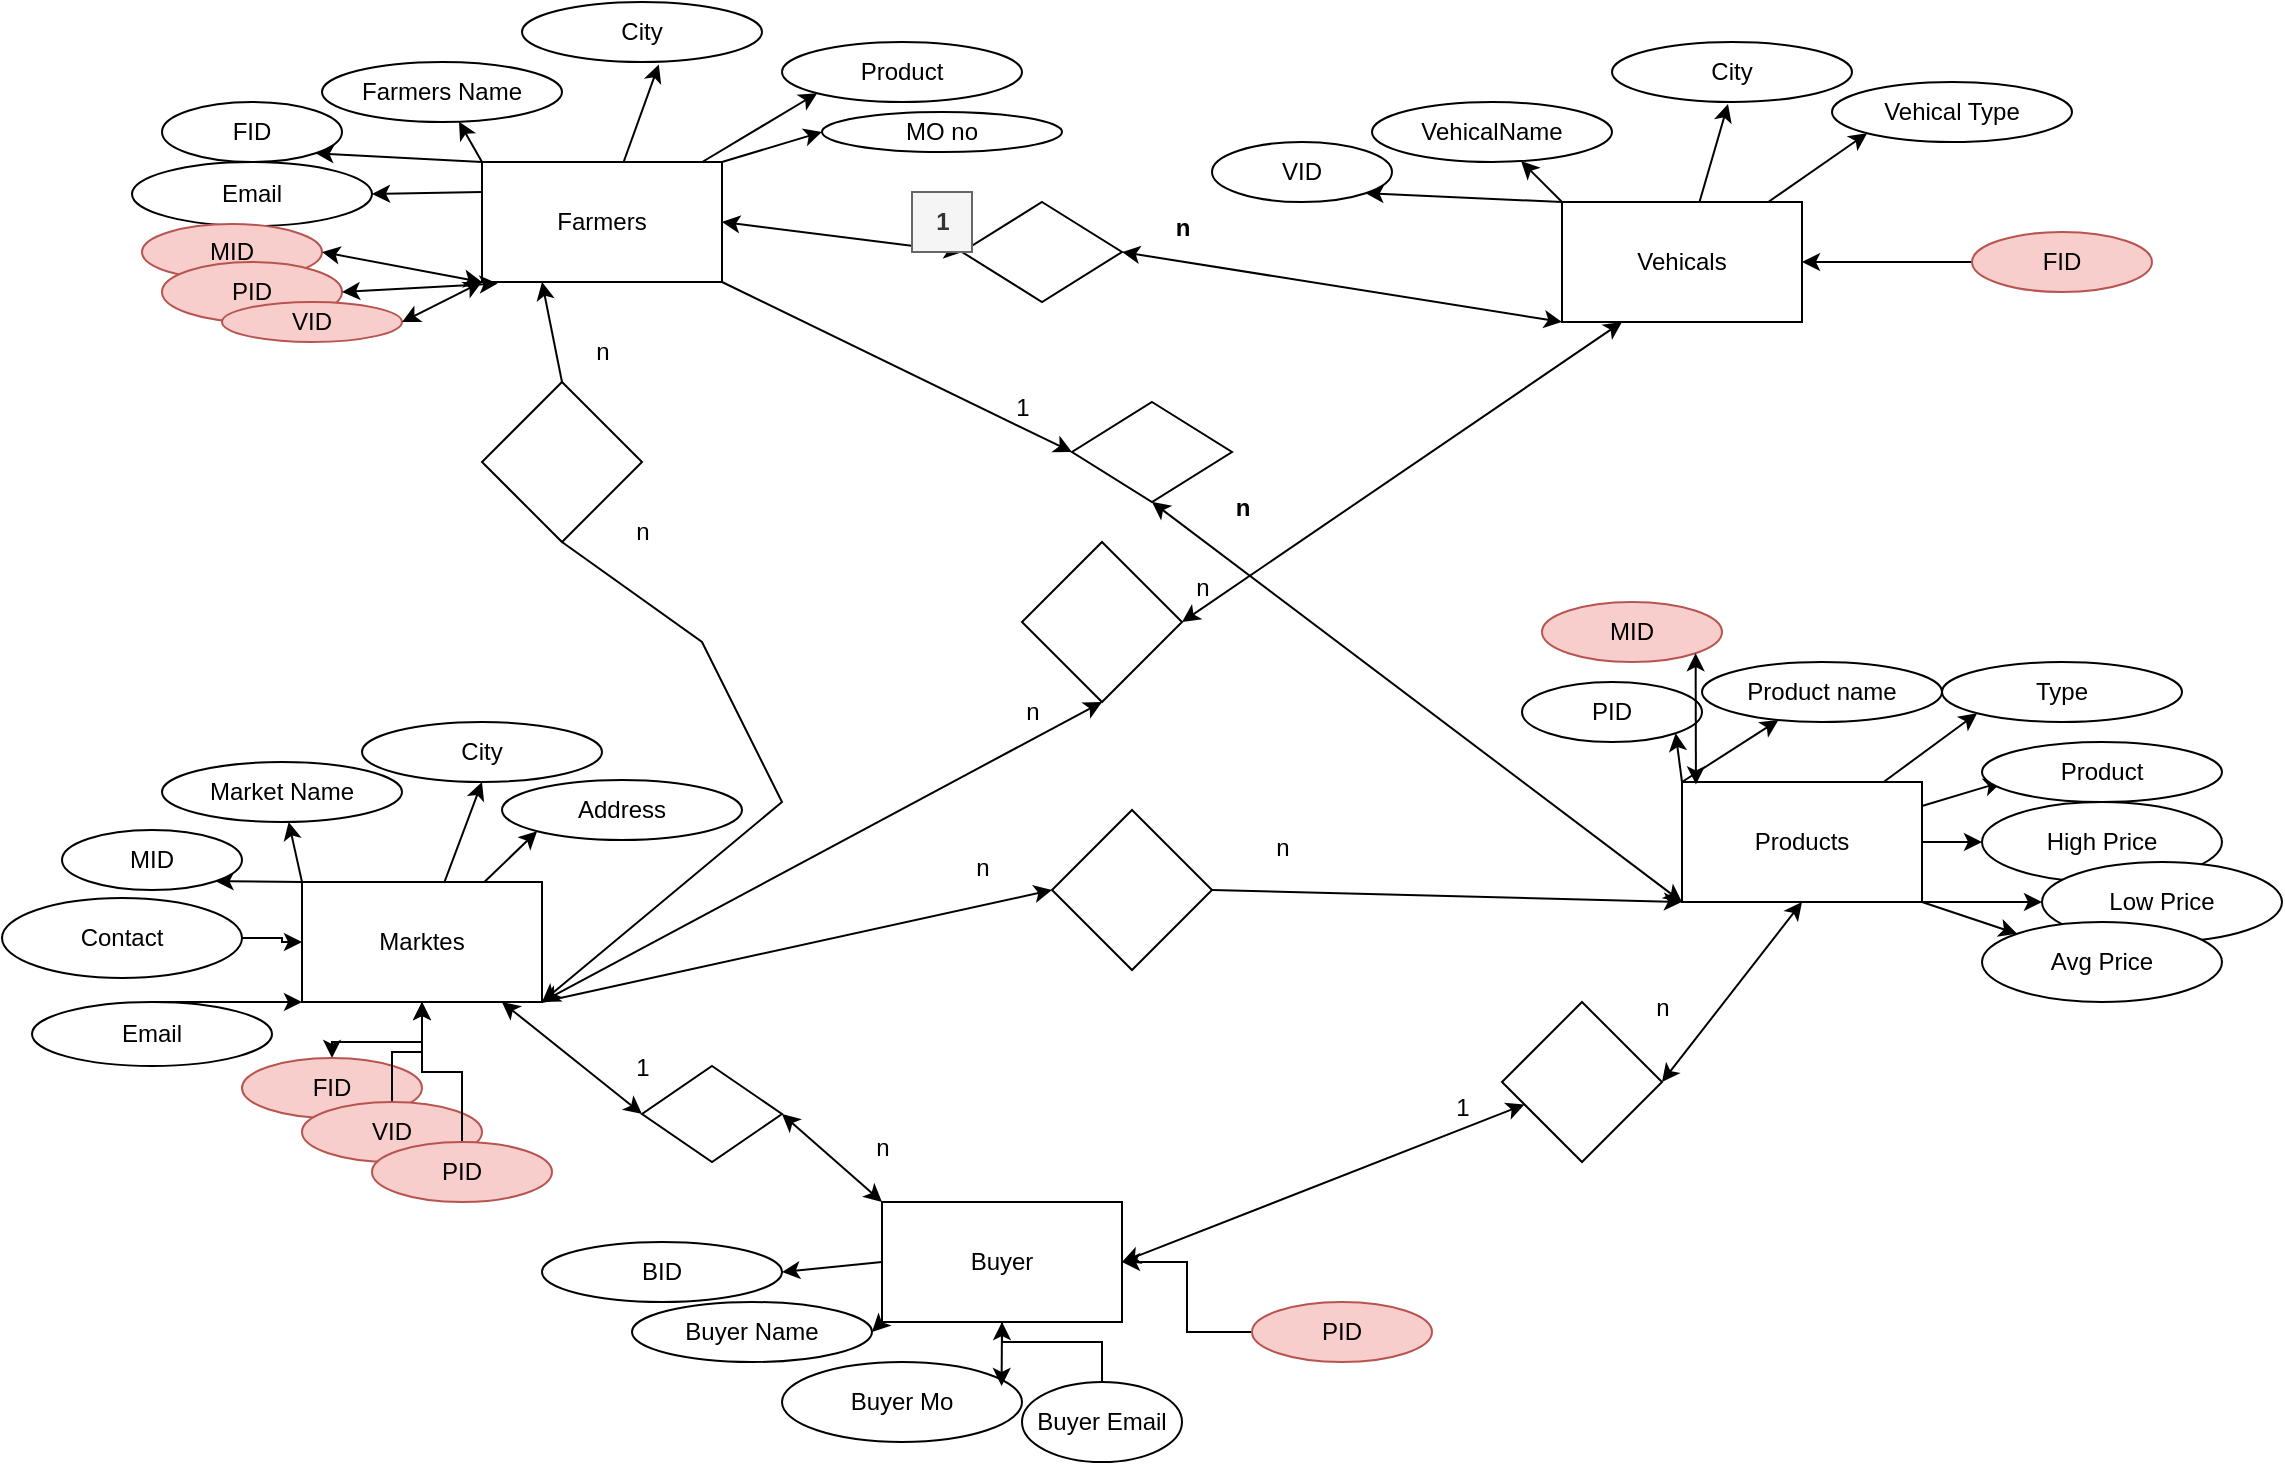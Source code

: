 <mxfile version="24.4.8" type="github">
  <diagram name="Page-1" id="K72RmQp6-IoOSPWZpVq8">
    <mxGraphModel dx="2219" dy="522" grid="1" gridSize="10" guides="1" tooltips="1" connect="1" arrows="1" fold="1" page="1" pageScale="1" pageWidth="1169" pageHeight="827" math="0" shadow="0">
      <root>
        <mxCell id="0" />
        <mxCell id="1" parent="0" />
        <mxCell id="JbbPWGM87C58Qq-8hqNS-1" value="Farmers" style="rounded=0;whiteSpace=wrap;html=1;" parent="1" vertex="1">
          <mxGeometry x="210" y="90" width="120" height="60" as="geometry" />
        </mxCell>
        <mxCell id="JbbPWGM87C58Qq-8hqNS-4" value="Buyer" style="whiteSpace=wrap;html=1;" parent="1" vertex="1">
          <mxGeometry x="410" y="610" width="120" height="60" as="geometry" />
        </mxCell>
        <mxCell id="JbbPWGM87C58Qq-8hqNS-5" value="FID" style="ellipse;whiteSpace=wrap;html=1;" parent="1" vertex="1">
          <mxGeometry x="50" y="60" width="90" height="30" as="geometry" />
        </mxCell>
        <mxCell id="JbbPWGM87C58Qq-8hqNS-6" value="Farmers Name" style="ellipse;whiteSpace=wrap;html=1;" parent="1" vertex="1">
          <mxGeometry x="130" y="40" width="120" height="30" as="geometry" />
        </mxCell>
        <mxCell id="JbbPWGM87C58Qq-8hqNS-7" value="Product" style="ellipse;whiteSpace=wrap;html=1;" parent="1" vertex="1">
          <mxGeometry x="360" y="30" width="120" height="30" as="geometry" />
        </mxCell>
        <mxCell id="JbbPWGM87C58Qq-8hqNS-8" value="City" style="ellipse;whiteSpace=wrap;html=1;" parent="1" vertex="1">
          <mxGeometry x="230" y="10" width="120" height="30" as="geometry" />
        </mxCell>
        <mxCell id="JbbPWGM87C58Qq-8hqNS-10" value="" style="endArrow=classic;html=1;rounded=0;entryX=1;entryY=1;entryDx=0;entryDy=0;exitX=0;exitY=0;exitDx=0;exitDy=0;" parent="1" source="JbbPWGM87C58Qq-8hqNS-1" target="JbbPWGM87C58Qq-8hqNS-5" edge="1">
          <mxGeometry width="50" height="50" relative="1" as="geometry">
            <mxPoint x="510" y="300" as="sourcePoint" />
            <mxPoint x="560" y="250" as="targetPoint" />
          </mxGeometry>
        </mxCell>
        <mxCell id="JbbPWGM87C58Qq-8hqNS-11" value="" style="endArrow=classic;html=1;rounded=0;exitX=0;exitY=0;exitDx=0;exitDy=0;" parent="1" source="JbbPWGM87C58Qq-8hqNS-1" target="JbbPWGM87C58Qq-8hqNS-6" edge="1">
          <mxGeometry width="50" height="50" relative="1" as="geometry">
            <mxPoint x="510" y="300" as="sourcePoint" />
            <mxPoint x="560" y="250" as="targetPoint" />
          </mxGeometry>
        </mxCell>
        <mxCell id="JbbPWGM87C58Qq-8hqNS-12" value="" style="endArrow=classic;html=1;rounded=0;entryX=0.57;entryY=1.04;entryDx=0;entryDy=0;entryPerimeter=0;" parent="1" source="JbbPWGM87C58Qq-8hqNS-1" target="JbbPWGM87C58Qq-8hqNS-8" edge="1">
          <mxGeometry width="50" height="50" relative="1" as="geometry">
            <mxPoint x="510" y="300" as="sourcePoint" />
            <mxPoint x="560" y="250" as="targetPoint" />
          </mxGeometry>
        </mxCell>
        <mxCell id="JbbPWGM87C58Qq-8hqNS-13" value="" style="endArrow=classic;html=1;rounded=0;entryX=0;entryY=1;entryDx=0;entryDy=0;" parent="1" source="JbbPWGM87C58Qq-8hqNS-1" target="JbbPWGM87C58Qq-8hqNS-7" edge="1">
          <mxGeometry width="50" height="50" relative="1" as="geometry">
            <mxPoint x="510" y="300" as="sourcePoint" />
            <mxPoint x="560" y="250" as="targetPoint" />
          </mxGeometry>
        </mxCell>
        <mxCell id="imG7SMmXVlBYuDw79U2s-1" value="Vehicals" style="rounded=0;whiteSpace=wrap;html=1;" vertex="1" parent="1">
          <mxGeometry x="750" y="110" width="120" height="60" as="geometry" />
        </mxCell>
        <mxCell id="imG7SMmXVlBYuDw79U2s-2" value="VID" style="ellipse;whiteSpace=wrap;html=1;" vertex="1" parent="1">
          <mxGeometry x="575" y="80" width="90" height="30" as="geometry" />
        </mxCell>
        <mxCell id="imG7SMmXVlBYuDw79U2s-3" value="VehicalName" style="ellipse;whiteSpace=wrap;html=1;" vertex="1" parent="1">
          <mxGeometry x="655" y="60" width="120" height="30" as="geometry" />
        </mxCell>
        <mxCell id="imG7SMmXVlBYuDw79U2s-4" value="Vehical Type" style="ellipse;whiteSpace=wrap;html=1;" vertex="1" parent="1">
          <mxGeometry x="885" y="50" width="120" height="30" as="geometry" />
        </mxCell>
        <mxCell id="imG7SMmXVlBYuDw79U2s-5" value="" style="endArrow=classic;html=1;rounded=0;entryX=1;entryY=1;entryDx=0;entryDy=0;exitX=0;exitY=0;exitDx=0;exitDy=0;" edge="1" parent="1" source="imG7SMmXVlBYuDw79U2s-1" target="imG7SMmXVlBYuDw79U2s-2">
          <mxGeometry width="50" height="50" relative="1" as="geometry">
            <mxPoint x="1035" y="320" as="sourcePoint" />
            <mxPoint x="1085" y="270" as="targetPoint" />
          </mxGeometry>
        </mxCell>
        <mxCell id="imG7SMmXVlBYuDw79U2s-6" value="" style="endArrow=classic;html=1;rounded=0;exitX=0;exitY=0;exitDx=0;exitDy=0;" edge="1" parent="1" source="imG7SMmXVlBYuDw79U2s-1" target="imG7SMmXVlBYuDw79U2s-3">
          <mxGeometry width="50" height="50" relative="1" as="geometry">
            <mxPoint x="1035" y="320" as="sourcePoint" />
            <mxPoint x="1085" y="270" as="targetPoint" />
          </mxGeometry>
        </mxCell>
        <mxCell id="imG7SMmXVlBYuDw79U2s-7" value="" style="endArrow=classic;html=1;rounded=0;entryX=0.57;entryY=1.04;entryDx=0;entryDy=0;entryPerimeter=0;" edge="1" parent="1" source="imG7SMmXVlBYuDw79U2s-1">
          <mxGeometry width="50" height="50" relative="1" as="geometry">
            <mxPoint x="1035" y="320" as="sourcePoint" />
            <mxPoint x="833" y="61" as="targetPoint" />
          </mxGeometry>
        </mxCell>
        <mxCell id="imG7SMmXVlBYuDw79U2s-8" value="" style="endArrow=classic;html=1;rounded=0;entryX=0;entryY=1;entryDx=0;entryDy=0;" edge="1" parent="1" source="imG7SMmXVlBYuDw79U2s-1" target="imG7SMmXVlBYuDw79U2s-4">
          <mxGeometry width="50" height="50" relative="1" as="geometry">
            <mxPoint x="1035" y="320" as="sourcePoint" />
            <mxPoint x="1085" y="270" as="targetPoint" />
          </mxGeometry>
        </mxCell>
        <mxCell id="imG7SMmXVlBYuDw79U2s-9" value="City" style="ellipse;whiteSpace=wrap;html=1;" vertex="1" parent="1">
          <mxGeometry x="775" y="30" width="120" height="30" as="geometry" />
        </mxCell>
        <mxCell id="imG7SMmXVlBYuDw79U2s-27" value="Products" style="rounded=0;whiteSpace=wrap;html=1;" vertex="1" parent="1">
          <mxGeometry x="810" y="400" width="120" height="60" as="geometry" />
        </mxCell>
        <mxCell id="imG7SMmXVlBYuDw79U2s-28" value="PID" style="ellipse;whiteSpace=wrap;html=1;" vertex="1" parent="1">
          <mxGeometry x="730" y="350" width="90" height="30" as="geometry" />
        </mxCell>
        <mxCell id="imG7SMmXVlBYuDw79U2s-29" value="Product name" style="ellipse;whiteSpace=wrap;html=1;" vertex="1" parent="1">
          <mxGeometry x="820" y="340" width="120" height="30" as="geometry" />
        </mxCell>
        <mxCell id="imG7SMmXVlBYuDw79U2s-30" value="" style="endArrow=classic;html=1;rounded=0;entryX=1;entryY=1;entryDx=0;entryDy=0;exitX=0;exitY=0;exitDx=0;exitDy=0;" edge="1" parent="1" source="imG7SMmXVlBYuDw79U2s-27" target="imG7SMmXVlBYuDw79U2s-28">
          <mxGeometry width="50" height="50" relative="1" as="geometry">
            <mxPoint x="1106" y="540" as="sourcePoint" />
            <mxPoint x="1156" y="490" as="targetPoint" />
          </mxGeometry>
        </mxCell>
        <mxCell id="imG7SMmXVlBYuDw79U2s-31" value="" style="endArrow=classic;html=1;rounded=0;exitX=0;exitY=0;exitDx=0;exitDy=0;" edge="1" parent="1" source="imG7SMmXVlBYuDw79U2s-27" target="imG7SMmXVlBYuDw79U2s-29">
          <mxGeometry width="50" height="50" relative="1" as="geometry">
            <mxPoint x="1106" y="540" as="sourcePoint" />
            <mxPoint x="1156" y="490" as="targetPoint" />
          </mxGeometry>
        </mxCell>
        <mxCell id="imG7SMmXVlBYuDw79U2s-32" value="" style="endArrow=classic;html=1;rounded=0;entryX=0;entryY=1;entryDx=0;entryDy=0;" edge="1" parent="1" source="imG7SMmXVlBYuDw79U2s-27" target="imG7SMmXVlBYuDw79U2s-34">
          <mxGeometry width="50" height="50" relative="1" as="geometry">
            <mxPoint x="1106" y="540" as="sourcePoint" />
            <mxPoint x="904" y="281" as="targetPoint" />
          </mxGeometry>
        </mxCell>
        <mxCell id="imG7SMmXVlBYuDw79U2s-33" value="" style="endArrow=classic;html=1;rounded=0;" edge="1" parent="1" source="imG7SMmXVlBYuDw79U2s-27">
          <mxGeometry width="50" height="50" relative="1" as="geometry">
            <mxPoint x="1106" y="540" as="sourcePoint" />
            <mxPoint x="970" y="400" as="targetPoint" />
          </mxGeometry>
        </mxCell>
        <mxCell id="imG7SMmXVlBYuDw79U2s-34" value="Type" style="ellipse;whiteSpace=wrap;html=1;" vertex="1" parent="1">
          <mxGeometry x="940" y="340" width="120" height="30" as="geometry" />
        </mxCell>
        <mxCell id="imG7SMmXVlBYuDw79U2s-35" value="Product" style="ellipse;whiteSpace=wrap;html=1;" vertex="1" parent="1">
          <mxGeometry x="960" y="380" width="120" height="30" as="geometry" />
        </mxCell>
        <mxCell id="imG7SMmXVlBYuDw79U2s-36" value="High Price" style="ellipse;whiteSpace=wrap;html=1;" vertex="1" parent="1">
          <mxGeometry x="960" y="410" width="120" height="40" as="geometry" />
        </mxCell>
        <mxCell id="imG7SMmXVlBYuDw79U2s-37" value="Low Price" style="ellipse;whiteSpace=wrap;html=1;" vertex="1" parent="1">
          <mxGeometry x="990" y="440" width="120" height="40" as="geometry" />
        </mxCell>
        <mxCell id="imG7SMmXVlBYuDw79U2s-38" value="Avg Price" style="ellipse;whiteSpace=wrap;html=1;" vertex="1" parent="1">
          <mxGeometry x="960" y="470" width="120" height="40" as="geometry" />
        </mxCell>
        <mxCell id="imG7SMmXVlBYuDw79U2s-39" value="" style="endArrow=classic;html=1;rounded=0;entryX=0;entryY=0.5;entryDx=0;entryDy=0;exitX=1;exitY=0.5;exitDx=0;exitDy=0;" edge="1" parent="1" source="imG7SMmXVlBYuDw79U2s-27" target="imG7SMmXVlBYuDw79U2s-36">
          <mxGeometry width="50" height="50" relative="1" as="geometry">
            <mxPoint x="510" y="300" as="sourcePoint" />
            <mxPoint x="560" y="250" as="targetPoint" />
          </mxGeometry>
        </mxCell>
        <mxCell id="imG7SMmXVlBYuDw79U2s-40" value="" style="endArrow=classic;html=1;rounded=0;entryX=0;entryY=0.5;entryDx=0;entryDy=0;" edge="1" parent="1" target="imG7SMmXVlBYuDw79U2s-37">
          <mxGeometry width="50" height="50" relative="1" as="geometry">
            <mxPoint x="930" y="460" as="sourcePoint" />
            <mxPoint x="560" y="250" as="targetPoint" />
            <Array as="points">
              <mxPoint x="930" y="460" />
            </Array>
          </mxGeometry>
        </mxCell>
        <mxCell id="imG7SMmXVlBYuDw79U2s-41" value="" style="endArrow=classic;html=1;rounded=0;entryX=0;entryY=0;entryDx=0;entryDy=0;exitX=1;exitY=1;exitDx=0;exitDy=0;" edge="1" parent="1" source="imG7SMmXVlBYuDw79U2s-27" target="imG7SMmXVlBYuDw79U2s-38">
          <mxGeometry width="50" height="50" relative="1" as="geometry">
            <mxPoint x="510" y="300" as="sourcePoint" />
            <mxPoint x="560" y="250" as="targetPoint" />
          </mxGeometry>
        </mxCell>
        <mxCell id="imG7SMmXVlBYuDw79U2s-110" value="" style="edgeStyle=orthogonalEdgeStyle;rounded=0;orthogonalLoop=1;jettySize=auto;html=1;" edge="1" parent="1" source="imG7SMmXVlBYuDw79U2s-42" target="imG7SMmXVlBYuDw79U2s-108">
          <mxGeometry relative="1" as="geometry" />
        </mxCell>
        <mxCell id="imG7SMmXVlBYuDw79U2s-42" value="Marktes" style="rounded=0;whiteSpace=wrap;html=1;" vertex="1" parent="1">
          <mxGeometry x="120" y="450" width="120" height="60" as="geometry" />
        </mxCell>
        <mxCell id="imG7SMmXVlBYuDw79U2s-43" value="Market Name" style="ellipse;whiteSpace=wrap;html=1;" vertex="1" parent="1">
          <mxGeometry x="50" y="390" width="120" height="30" as="geometry" />
        </mxCell>
        <mxCell id="imG7SMmXVlBYuDw79U2s-44" value="" style="endArrow=classic;html=1;rounded=0;entryX=1;entryY=1;entryDx=0;entryDy=0;exitX=0;exitY=0;exitDx=0;exitDy=0;" edge="1" source="imG7SMmXVlBYuDw79U2s-42" target="imG7SMmXVlBYuDw79U2s-50" parent="1">
          <mxGeometry width="50" height="50" relative="1" as="geometry">
            <mxPoint x="640" y="630" as="sourcePoint" />
            <mxPoint x="690" y="580" as="targetPoint" />
          </mxGeometry>
        </mxCell>
        <mxCell id="imG7SMmXVlBYuDw79U2s-45" value="" style="endArrow=classic;html=1;rounded=0;exitX=0;exitY=0;exitDx=0;exitDy=0;" edge="1" source="imG7SMmXVlBYuDw79U2s-42" target="imG7SMmXVlBYuDw79U2s-43" parent="1">
          <mxGeometry width="50" height="50" relative="1" as="geometry">
            <mxPoint x="640" y="630" as="sourcePoint" />
            <mxPoint x="690" y="580" as="targetPoint" />
          </mxGeometry>
        </mxCell>
        <mxCell id="imG7SMmXVlBYuDw79U2s-46" value="" style="endArrow=classic;html=1;rounded=0;entryX=0.5;entryY=1;entryDx=0;entryDy=0;" edge="1" source="imG7SMmXVlBYuDw79U2s-42" target="imG7SMmXVlBYuDw79U2s-48" parent="1">
          <mxGeometry width="50" height="50" relative="1" as="geometry">
            <mxPoint x="640" y="630" as="sourcePoint" />
            <mxPoint x="438" y="371" as="targetPoint" />
          </mxGeometry>
        </mxCell>
        <mxCell id="imG7SMmXVlBYuDw79U2s-47" value="" style="endArrow=classic;html=1;rounded=0;entryX=0;entryY=1;entryDx=0;entryDy=0;" edge="1" source="imG7SMmXVlBYuDw79U2s-42" target="imG7SMmXVlBYuDw79U2s-49" parent="1">
          <mxGeometry width="50" height="50" relative="1" as="geometry">
            <mxPoint x="640" y="630" as="sourcePoint" />
            <mxPoint x="690" y="580" as="targetPoint" />
          </mxGeometry>
        </mxCell>
        <mxCell id="imG7SMmXVlBYuDw79U2s-48" value="City" style="ellipse;whiteSpace=wrap;html=1;" vertex="1" parent="1">
          <mxGeometry x="150" y="370" width="120" height="30" as="geometry" />
        </mxCell>
        <mxCell id="imG7SMmXVlBYuDw79U2s-49" value="Address" style="ellipse;whiteSpace=wrap;html=1;" vertex="1" parent="1">
          <mxGeometry x="220" y="399" width="120" height="30" as="geometry" />
        </mxCell>
        <mxCell id="imG7SMmXVlBYuDw79U2s-50" value="MID" style="ellipse;whiteSpace=wrap;html=1;" vertex="1" parent="1">
          <mxGeometry y="424" width="90" height="30" as="geometry" />
        </mxCell>
        <mxCell id="imG7SMmXVlBYuDw79U2s-51" value="" style="rhombus;whiteSpace=wrap;html=1;" vertex="1" parent="1">
          <mxGeometry x="210" y="200" width="80" height="80" as="geometry" />
        </mxCell>
        <mxCell id="imG7SMmXVlBYuDw79U2s-52" value="" style="endArrow=classic;html=1;rounded=0;entryX=0.25;entryY=1;entryDx=0;entryDy=0;exitX=0.5;exitY=0;exitDx=0;exitDy=0;" edge="1" parent="1" source="imG7SMmXVlBYuDw79U2s-51" target="JbbPWGM87C58Qq-8hqNS-1">
          <mxGeometry width="50" height="50" relative="1" as="geometry">
            <mxPoint x="510" y="300" as="sourcePoint" />
            <mxPoint x="560" y="250" as="targetPoint" />
          </mxGeometry>
        </mxCell>
        <mxCell id="imG7SMmXVlBYuDw79U2s-53" value="" style="endArrow=classic;html=1;rounded=0;exitX=0.5;exitY=1;exitDx=0;exitDy=0;entryX=1;entryY=1;entryDx=0;entryDy=0;" edge="1" parent="1" source="imG7SMmXVlBYuDw79U2s-51" target="imG7SMmXVlBYuDw79U2s-42">
          <mxGeometry width="50" height="50" relative="1" as="geometry">
            <mxPoint x="510" y="300" as="sourcePoint" />
            <mxPoint x="560" y="250" as="targetPoint" />
            <Array as="points">
              <mxPoint x="320" y="330" />
              <mxPoint x="360" y="410" />
            </Array>
          </mxGeometry>
        </mxCell>
        <mxCell id="imG7SMmXVlBYuDw79U2s-54" value="n" style="text;html=1;align=center;verticalAlign=middle;resizable=0;points=[];autosize=1;strokeColor=none;fillColor=none;" vertex="1" parent="1">
          <mxGeometry x="255" y="170" width="30" height="30" as="geometry" />
        </mxCell>
        <mxCell id="imG7SMmXVlBYuDw79U2s-55" value="n" style="text;html=1;align=center;verticalAlign=middle;resizable=0;points=[];autosize=1;strokeColor=none;fillColor=none;" vertex="1" parent="1">
          <mxGeometry x="275" y="260" width="30" height="30" as="geometry" />
        </mxCell>
        <mxCell id="imG7SMmXVlBYuDw79U2s-56" value="" style="rhombus;whiteSpace=wrap;html=1;" vertex="1" parent="1">
          <mxGeometry x="450" y="110" width="80" height="50" as="geometry" />
        </mxCell>
        <mxCell id="imG7SMmXVlBYuDw79U2s-58" value="" style="endArrow=classic;startArrow=classic;html=1;rounded=0;entryX=0;entryY=1;entryDx=0;entryDy=0;exitX=1;exitY=0.5;exitDx=0;exitDy=0;" edge="1" parent="1" source="imG7SMmXVlBYuDw79U2s-56" target="imG7SMmXVlBYuDw79U2s-1">
          <mxGeometry width="50" height="50" relative="1" as="geometry">
            <mxPoint x="510" y="300" as="sourcePoint" />
            <mxPoint x="560" y="250" as="targetPoint" />
          </mxGeometry>
        </mxCell>
        <mxCell id="imG7SMmXVlBYuDw79U2s-59" value="" style="endArrow=classic;startArrow=classic;html=1;rounded=0;entryX=0;entryY=0.5;entryDx=0;entryDy=0;exitX=1;exitY=0.5;exitDx=0;exitDy=0;" edge="1" parent="1" source="JbbPWGM87C58Qq-8hqNS-1" target="imG7SMmXVlBYuDw79U2s-56">
          <mxGeometry width="50" height="50" relative="1" as="geometry">
            <mxPoint x="510" y="300" as="sourcePoint" />
            <mxPoint x="560" y="250" as="targetPoint" />
          </mxGeometry>
        </mxCell>
        <mxCell id="imG7SMmXVlBYuDw79U2s-60" value="&lt;b&gt;1&lt;/b&gt;" style="text;html=1;align=center;verticalAlign=middle;resizable=0;points=[];autosize=1;fillColor=#f5f5f5;fontColor=#333333;strokeColor=#666666;" vertex="1" parent="1">
          <mxGeometry x="425" y="105" width="30" height="30" as="geometry" />
        </mxCell>
        <mxCell id="imG7SMmXVlBYuDw79U2s-61" value="&lt;b&gt;n&lt;/b&gt;" style="text;html=1;align=center;verticalAlign=middle;resizable=0;points=[];autosize=1;strokeColor=none;fillColor=none;" vertex="1" parent="1">
          <mxGeometry x="545" y="108" width="30" height="30" as="geometry" />
        </mxCell>
        <mxCell id="imG7SMmXVlBYuDw79U2s-62" value="" style="rhombus;whiteSpace=wrap;html=1;" vertex="1" parent="1">
          <mxGeometry x="505" y="210" width="80" height="50" as="geometry" />
        </mxCell>
        <mxCell id="imG7SMmXVlBYuDw79U2s-63" value="" style="endArrow=classic;html=1;rounded=0;entryX=0;entryY=0.5;entryDx=0;entryDy=0;exitX=1;exitY=1;exitDx=0;exitDy=0;" edge="1" parent="1" source="JbbPWGM87C58Qq-8hqNS-1" target="imG7SMmXVlBYuDw79U2s-62">
          <mxGeometry width="50" height="50" relative="1" as="geometry">
            <mxPoint x="510" y="400" as="sourcePoint" />
            <mxPoint x="560" y="350" as="targetPoint" />
          </mxGeometry>
        </mxCell>
        <mxCell id="imG7SMmXVlBYuDw79U2s-64" value="" style="endArrow=classic;startArrow=classic;html=1;rounded=0;entryX=0;entryY=1;entryDx=0;entryDy=0;exitX=0.5;exitY=1;exitDx=0;exitDy=0;" edge="1" parent="1" source="imG7SMmXVlBYuDw79U2s-62" target="imG7SMmXVlBYuDw79U2s-27">
          <mxGeometry width="50" height="50" relative="1" as="geometry">
            <mxPoint x="510" y="400" as="sourcePoint" />
            <mxPoint x="560" y="350" as="targetPoint" />
          </mxGeometry>
        </mxCell>
        <mxCell id="imG7SMmXVlBYuDw79U2s-65" value="1" style="text;html=1;align=center;verticalAlign=middle;resizable=0;points=[];autosize=1;strokeColor=none;fillColor=none;" vertex="1" parent="1">
          <mxGeometry x="465" y="198" width="30" height="30" as="geometry" />
        </mxCell>
        <mxCell id="imG7SMmXVlBYuDw79U2s-66" value="&lt;b&gt;n&lt;/b&gt;" style="text;html=1;align=center;verticalAlign=middle;resizable=0;points=[];autosize=1;strokeColor=none;fillColor=none;" vertex="1" parent="1">
          <mxGeometry x="575" y="248" width="30" height="30" as="geometry" />
        </mxCell>
        <mxCell id="imG7SMmXVlBYuDw79U2s-67" value="" style="rhombus;whiteSpace=wrap;html=1;" vertex="1" parent="1">
          <mxGeometry x="495" y="414" width="80" height="80" as="geometry" />
        </mxCell>
        <mxCell id="imG7SMmXVlBYuDw79U2s-68" value="" style="endArrow=classic;html=1;rounded=0;exitX=1;exitY=0.5;exitDx=0;exitDy=0;" edge="1" parent="1" source="imG7SMmXVlBYuDw79U2s-67">
          <mxGeometry width="50" height="50" relative="1" as="geometry">
            <mxPoint x="510" y="400" as="sourcePoint" />
            <mxPoint x="810" y="460" as="targetPoint" />
          </mxGeometry>
        </mxCell>
        <mxCell id="imG7SMmXVlBYuDw79U2s-69" value="" style="endArrow=classic;html=1;rounded=0;exitX=1;exitY=1;exitDx=0;exitDy=0;entryX=0;entryY=0.5;entryDx=0;entryDy=0;" edge="1" parent="1" source="imG7SMmXVlBYuDw79U2s-42" target="imG7SMmXVlBYuDw79U2s-67">
          <mxGeometry width="50" height="50" relative="1" as="geometry">
            <mxPoint x="510" y="400" as="sourcePoint" />
            <mxPoint x="560" y="350" as="targetPoint" />
          </mxGeometry>
        </mxCell>
        <mxCell id="imG7SMmXVlBYuDw79U2s-70" value="n" style="text;html=1;align=center;verticalAlign=middle;resizable=0;points=[];autosize=1;strokeColor=none;fillColor=none;" vertex="1" parent="1">
          <mxGeometry x="595" y="418" width="30" height="30" as="geometry" />
        </mxCell>
        <mxCell id="imG7SMmXVlBYuDw79U2s-71" value="n" style="text;html=1;align=center;verticalAlign=middle;resizable=0;points=[];autosize=1;strokeColor=none;fillColor=none;" vertex="1" parent="1">
          <mxGeometry x="445" y="428" width="30" height="30" as="geometry" />
        </mxCell>
        <mxCell id="imG7SMmXVlBYuDw79U2s-72" value="BID" style="ellipse;whiteSpace=wrap;html=1;" vertex="1" parent="1">
          <mxGeometry x="240" y="630" width="120" height="30" as="geometry" />
        </mxCell>
        <mxCell id="imG7SMmXVlBYuDw79U2s-73" value="Buyer Name" style="ellipse;whiteSpace=wrap;html=1;" vertex="1" parent="1">
          <mxGeometry x="285" y="660" width="120" height="30" as="geometry" />
        </mxCell>
        <mxCell id="imG7SMmXVlBYuDw79U2s-74" value="Buyer Mo" style="ellipse;whiteSpace=wrap;html=1;" vertex="1" parent="1">
          <mxGeometry x="360" y="690" width="120" height="40" as="geometry" />
        </mxCell>
        <mxCell id="imG7SMmXVlBYuDw79U2s-76" value="" style="edgeStyle=orthogonalEdgeStyle;rounded=0;orthogonalLoop=1;jettySize=auto;html=1;" edge="1" parent="1" source="imG7SMmXVlBYuDw79U2s-75" target="imG7SMmXVlBYuDw79U2s-42">
          <mxGeometry relative="1" as="geometry" />
        </mxCell>
        <mxCell id="imG7SMmXVlBYuDw79U2s-75" value="Contact" style="ellipse;whiteSpace=wrap;html=1;" vertex="1" parent="1">
          <mxGeometry x="-30" y="458" width="120" height="40" as="geometry" />
        </mxCell>
        <mxCell id="imG7SMmXVlBYuDw79U2s-78" value="" style="edgeStyle=orthogonalEdgeStyle;rounded=0;orthogonalLoop=1;jettySize=auto;html=1;" edge="1" parent="1" source="imG7SMmXVlBYuDw79U2s-77" target="imG7SMmXVlBYuDw79U2s-42">
          <mxGeometry relative="1" as="geometry">
            <Array as="points">
              <mxPoint x="110" y="510" />
              <mxPoint x="110" y="510" />
            </Array>
          </mxGeometry>
        </mxCell>
        <mxCell id="imG7SMmXVlBYuDw79U2s-77" value="Email" style="ellipse;whiteSpace=wrap;html=1;" vertex="1" parent="1">
          <mxGeometry x="-15" y="510" width="120" height="32" as="geometry" />
        </mxCell>
        <mxCell id="imG7SMmXVlBYuDw79U2s-79" value="MO no" style="ellipse;whiteSpace=wrap;html=1;" vertex="1" parent="1">
          <mxGeometry x="380" y="65" width="120" height="20" as="geometry" />
        </mxCell>
        <mxCell id="imG7SMmXVlBYuDw79U2s-81" value="" style="endArrow=classic;html=1;rounded=0;entryX=0;entryY=0.5;entryDx=0;entryDy=0;exitX=1;exitY=0;exitDx=0;exitDy=0;" edge="1" parent="1" source="JbbPWGM87C58Qq-8hqNS-1" target="imG7SMmXVlBYuDw79U2s-79">
          <mxGeometry width="50" height="50" relative="1" as="geometry">
            <mxPoint x="510" y="300" as="sourcePoint" />
            <mxPoint x="560" y="250" as="targetPoint" />
          </mxGeometry>
        </mxCell>
        <mxCell id="imG7SMmXVlBYuDw79U2s-82" value="Email" style="ellipse;whiteSpace=wrap;html=1;" vertex="1" parent="1">
          <mxGeometry x="35" y="90" width="120" height="32" as="geometry" />
        </mxCell>
        <mxCell id="imG7SMmXVlBYuDw79U2s-86" value="" style="endArrow=classic;html=1;rounded=0;entryX=1;entryY=0.5;entryDx=0;entryDy=0;exitX=0;exitY=0.25;exitDx=0;exitDy=0;" edge="1" parent="1" source="JbbPWGM87C58Qq-8hqNS-1" target="imG7SMmXVlBYuDw79U2s-82">
          <mxGeometry width="50" height="50" relative="1" as="geometry">
            <mxPoint x="200" y="120" as="sourcePoint" />
            <mxPoint x="560" y="190" as="targetPoint" />
          </mxGeometry>
        </mxCell>
        <mxCell id="imG7SMmXVlBYuDw79U2s-89" value="" style="endArrow=classic;html=1;rounded=0;entryX=1;entryY=0.5;entryDx=0;entryDy=0;exitX=0;exitY=0.5;exitDx=0;exitDy=0;" edge="1" parent="1" source="JbbPWGM87C58Qq-8hqNS-4" target="imG7SMmXVlBYuDw79U2s-72">
          <mxGeometry width="50" height="50" relative="1" as="geometry">
            <mxPoint x="510" y="640" as="sourcePoint" />
            <mxPoint x="560" y="590" as="targetPoint" />
          </mxGeometry>
        </mxCell>
        <mxCell id="imG7SMmXVlBYuDw79U2s-90" value="" style="endArrow=classic;html=1;rounded=0;entryX=1;entryY=0.5;entryDx=0;entryDy=0;" edge="1" parent="1" target="imG7SMmXVlBYuDw79U2s-73">
          <mxGeometry width="50" height="50" relative="1" as="geometry">
            <mxPoint x="410" y="670" as="sourcePoint" />
            <mxPoint x="560" y="590" as="targetPoint" />
          </mxGeometry>
        </mxCell>
        <mxCell id="imG7SMmXVlBYuDw79U2s-91" value="" style="endArrow=classic;html=1;rounded=0;entryX=0.915;entryY=0.3;entryDx=0;entryDy=0;entryPerimeter=0;exitX=0.5;exitY=1;exitDx=0;exitDy=0;" edge="1" parent="1" source="JbbPWGM87C58Qq-8hqNS-4" target="imG7SMmXVlBYuDw79U2s-74">
          <mxGeometry width="50" height="50" relative="1" as="geometry">
            <mxPoint x="510" y="640" as="sourcePoint" />
            <mxPoint x="560" y="590" as="targetPoint" />
          </mxGeometry>
        </mxCell>
        <mxCell id="imG7SMmXVlBYuDw79U2s-93" value="" style="edgeStyle=orthogonalEdgeStyle;rounded=0;orthogonalLoop=1;jettySize=auto;html=1;" edge="1" parent="1" source="imG7SMmXVlBYuDw79U2s-92" target="JbbPWGM87C58Qq-8hqNS-4">
          <mxGeometry relative="1" as="geometry" />
        </mxCell>
        <mxCell id="imG7SMmXVlBYuDw79U2s-92" value="Buyer Email" style="ellipse;whiteSpace=wrap;html=1;" vertex="1" parent="1">
          <mxGeometry x="480" y="700" width="80" height="40" as="geometry" />
        </mxCell>
        <mxCell id="imG7SMmXVlBYuDw79U2s-95" value="" style="endArrow=classic;startArrow=classic;html=1;rounded=0;exitX=0.833;exitY=1;exitDx=0;exitDy=0;exitPerimeter=0;entryX=0;entryY=0.5;entryDx=0;entryDy=0;" edge="1" parent="1" source="imG7SMmXVlBYuDw79U2s-42" target="imG7SMmXVlBYuDw79U2s-96">
          <mxGeometry width="50" height="50" relative="1" as="geometry">
            <mxPoint x="510" y="540" as="sourcePoint" />
            <mxPoint x="330" y="550" as="targetPoint" />
          </mxGeometry>
        </mxCell>
        <mxCell id="imG7SMmXVlBYuDw79U2s-96" value="" style="rhombus;whiteSpace=wrap;html=1;" vertex="1" parent="1">
          <mxGeometry x="290" y="542" width="70" height="48" as="geometry" />
        </mxCell>
        <mxCell id="imG7SMmXVlBYuDw79U2s-97" value="" style="endArrow=classic;startArrow=classic;html=1;rounded=0;exitX=1;exitY=0.5;exitDx=0;exitDy=0;entryX=0;entryY=0;entryDx=0;entryDy=0;" edge="1" parent="1" source="imG7SMmXVlBYuDw79U2s-96" target="JbbPWGM87C58Qq-8hqNS-4">
          <mxGeometry width="50" height="50" relative="1" as="geometry">
            <mxPoint x="510" y="540" as="sourcePoint" />
            <mxPoint x="560" y="490" as="targetPoint" />
          </mxGeometry>
        </mxCell>
        <mxCell id="imG7SMmXVlBYuDw79U2s-98" value="1" style="text;html=1;align=center;verticalAlign=middle;resizable=0;points=[];autosize=1;strokeColor=none;fillColor=none;" vertex="1" parent="1">
          <mxGeometry x="275" y="528" width="30" height="30" as="geometry" />
        </mxCell>
        <mxCell id="imG7SMmXVlBYuDw79U2s-99" value="n" style="text;html=1;align=center;verticalAlign=middle;resizable=0;points=[];autosize=1;strokeColor=none;fillColor=none;" vertex="1" parent="1">
          <mxGeometry x="395" y="568" width="30" height="30" as="geometry" />
        </mxCell>
        <mxCell id="imG7SMmXVlBYuDw79U2s-100" value="MID" style="ellipse;whiteSpace=wrap;html=1;fillColor=#f8cecc;strokeColor=#b85450;" vertex="1" parent="1">
          <mxGeometry x="40" y="121" width="90" height="28" as="geometry" />
        </mxCell>
        <mxCell id="imG7SMmXVlBYuDw79U2s-101" value="PID" style="ellipse;whiteSpace=wrap;html=1;fillColor=#f8cecc;strokeColor=#b85450;" vertex="1" parent="1">
          <mxGeometry x="50" y="140" width="90" height="30" as="geometry" />
        </mxCell>
        <mxCell id="imG7SMmXVlBYuDw79U2s-102" value="VID" style="ellipse;whiteSpace=wrap;html=1;fillColor=#f8cecc;strokeColor=#b85450;" vertex="1" parent="1">
          <mxGeometry x="80" y="160" width="90" height="20" as="geometry" />
        </mxCell>
        <mxCell id="imG7SMmXVlBYuDw79U2s-103" value="" style="endArrow=classic;startArrow=classic;html=1;rounded=0;entryX=1;entryY=0.5;entryDx=0;entryDy=0;exitX=0.065;exitY=1.013;exitDx=0;exitDy=0;exitPerimeter=0;" edge="1" parent="1" source="JbbPWGM87C58Qq-8hqNS-1" target="imG7SMmXVlBYuDw79U2s-101">
          <mxGeometry width="50" height="50" relative="1" as="geometry">
            <mxPoint x="510" y="240" as="sourcePoint" />
            <mxPoint x="560" y="190" as="targetPoint" />
          </mxGeometry>
        </mxCell>
        <mxCell id="imG7SMmXVlBYuDw79U2s-104" value="" style="endArrow=classic;startArrow=classic;html=1;rounded=0;entryX=1;entryY=0.5;entryDx=0;entryDy=0;exitX=0;exitY=1;exitDx=0;exitDy=0;" edge="1" parent="1" source="JbbPWGM87C58Qq-8hqNS-1" target="imG7SMmXVlBYuDw79U2s-100">
          <mxGeometry width="50" height="50" relative="1" as="geometry">
            <mxPoint x="510" y="240" as="sourcePoint" />
            <mxPoint x="560" y="190" as="targetPoint" />
          </mxGeometry>
        </mxCell>
        <mxCell id="imG7SMmXVlBYuDw79U2s-105" value="" style="endArrow=classic;startArrow=classic;html=1;rounded=0;entryX=1;entryY=0.5;entryDx=0;entryDy=0;exitX=0;exitY=1;exitDx=0;exitDy=0;" edge="1" parent="1" source="JbbPWGM87C58Qq-8hqNS-1" target="imG7SMmXVlBYuDw79U2s-102">
          <mxGeometry width="50" height="50" relative="1" as="geometry">
            <mxPoint x="510" y="240" as="sourcePoint" />
            <mxPoint x="560" y="190" as="targetPoint" />
          </mxGeometry>
        </mxCell>
        <mxCell id="imG7SMmXVlBYuDw79U2s-107" value="" style="edgeStyle=orthogonalEdgeStyle;rounded=0;orthogonalLoop=1;jettySize=auto;html=1;" edge="1" parent="1" source="imG7SMmXVlBYuDw79U2s-106" target="imG7SMmXVlBYuDw79U2s-1">
          <mxGeometry relative="1" as="geometry" />
        </mxCell>
        <mxCell id="imG7SMmXVlBYuDw79U2s-106" value="FID" style="ellipse;whiteSpace=wrap;html=1;fillColor=#f8cecc;strokeColor=#b85450;" vertex="1" parent="1">
          <mxGeometry x="955" y="125" width="90" height="30" as="geometry" />
        </mxCell>
        <mxCell id="imG7SMmXVlBYuDw79U2s-108" value="FID" style="ellipse;whiteSpace=wrap;html=1;fillColor=#f8cecc;strokeColor=#b85450;" vertex="1" parent="1">
          <mxGeometry x="90" y="538" width="90" height="30" as="geometry" />
        </mxCell>
        <mxCell id="imG7SMmXVlBYuDw79U2s-113" value="" style="edgeStyle=orthogonalEdgeStyle;rounded=0;orthogonalLoop=1;jettySize=auto;html=1;" edge="1" parent="1" source="imG7SMmXVlBYuDw79U2s-112" target="imG7SMmXVlBYuDw79U2s-42">
          <mxGeometry relative="1" as="geometry" />
        </mxCell>
        <mxCell id="imG7SMmXVlBYuDw79U2s-112" value="VID" style="ellipse;whiteSpace=wrap;html=1;fillColor=#f8cecc;strokeColor=#b85450;" vertex="1" parent="1">
          <mxGeometry x="120" y="560" width="90" height="30" as="geometry" />
        </mxCell>
        <mxCell id="imG7SMmXVlBYuDw79U2s-116" value="" style="edgeStyle=orthogonalEdgeStyle;rounded=0;orthogonalLoop=1;jettySize=auto;html=1;" edge="1" parent="1" source="imG7SMmXVlBYuDw79U2s-114" target="imG7SMmXVlBYuDw79U2s-42">
          <mxGeometry relative="1" as="geometry" />
        </mxCell>
        <mxCell id="imG7SMmXVlBYuDw79U2s-114" value="PID" style="ellipse;whiteSpace=wrap;html=1;fillColor=#f8cecc;strokeColor=#b85450;" vertex="1" parent="1">
          <mxGeometry x="155" y="580" width="90" height="30" as="geometry" />
        </mxCell>
        <mxCell id="imG7SMmXVlBYuDw79U2s-118" value="" style="edgeStyle=orthogonalEdgeStyle;rounded=0;orthogonalLoop=1;jettySize=auto;html=1;" edge="1" parent="1" source="imG7SMmXVlBYuDw79U2s-117" target="JbbPWGM87C58Qq-8hqNS-4">
          <mxGeometry relative="1" as="geometry" />
        </mxCell>
        <mxCell id="imG7SMmXVlBYuDw79U2s-117" value="PID" style="ellipse;whiteSpace=wrap;html=1;fillColor=#f8cecc;strokeColor=#b85450;" vertex="1" parent="1">
          <mxGeometry x="595" y="660" width="90" height="30" as="geometry" />
        </mxCell>
        <mxCell id="imG7SMmXVlBYuDw79U2s-119" value="" style="rhombus;whiteSpace=wrap;html=1;" vertex="1" parent="1">
          <mxGeometry x="720" y="510" width="80" height="80" as="geometry" />
        </mxCell>
        <mxCell id="imG7SMmXVlBYuDw79U2s-120" value="" style="endArrow=classic;startArrow=classic;html=1;rounded=0;exitX=1;exitY=0.5;exitDx=0;exitDy=0;" edge="1" parent="1" source="JbbPWGM87C58Qq-8hqNS-4" target="imG7SMmXVlBYuDw79U2s-119">
          <mxGeometry width="50" height="50" relative="1" as="geometry">
            <mxPoint x="510" y="590" as="sourcePoint" />
            <mxPoint x="560" y="540" as="targetPoint" />
          </mxGeometry>
        </mxCell>
        <mxCell id="imG7SMmXVlBYuDw79U2s-121" value="" style="endArrow=classic;startArrow=classic;html=1;rounded=0;entryX=0.5;entryY=1;entryDx=0;entryDy=0;exitX=1;exitY=0.5;exitDx=0;exitDy=0;" edge="1" parent="1" source="imG7SMmXVlBYuDw79U2s-119" target="imG7SMmXVlBYuDw79U2s-27">
          <mxGeometry width="50" height="50" relative="1" as="geometry">
            <mxPoint x="510" y="590" as="sourcePoint" />
            <mxPoint x="560" y="540" as="targetPoint" />
          </mxGeometry>
        </mxCell>
        <mxCell id="imG7SMmXVlBYuDw79U2s-122" value="1" style="text;html=1;align=center;verticalAlign=middle;resizable=0;points=[];autosize=1;strokeColor=none;fillColor=none;" vertex="1" parent="1">
          <mxGeometry x="685" y="548" width="30" height="30" as="geometry" />
        </mxCell>
        <mxCell id="imG7SMmXVlBYuDw79U2s-123" value="n" style="text;html=1;align=center;verticalAlign=middle;resizable=0;points=[];autosize=1;strokeColor=none;fillColor=none;" vertex="1" parent="1">
          <mxGeometry x="785" y="498" width="30" height="30" as="geometry" />
        </mxCell>
        <mxCell id="imG7SMmXVlBYuDw79U2s-124" value="MID" style="ellipse;whiteSpace=wrap;html=1;fillColor=#f8cecc;strokeColor=#b85450;" vertex="1" parent="1">
          <mxGeometry x="740" y="310" width="90" height="30" as="geometry" />
        </mxCell>
        <mxCell id="imG7SMmXVlBYuDw79U2s-125" value="" style="endArrow=classic;startArrow=classic;html=1;rounded=0;entryX=1;entryY=1;entryDx=0;entryDy=0;exitX=0.058;exitY=0.02;exitDx=0;exitDy=0;exitPerimeter=0;" edge="1" parent="1" source="imG7SMmXVlBYuDw79U2s-27" target="imG7SMmXVlBYuDw79U2s-124">
          <mxGeometry width="50" height="50" relative="1" as="geometry">
            <mxPoint x="510" y="490" as="sourcePoint" />
            <mxPoint x="560" y="440" as="targetPoint" />
          </mxGeometry>
        </mxCell>
        <mxCell id="imG7SMmXVlBYuDw79U2s-126" value="" style="rhombus;whiteSpace=wrap;html=1;" vertex="1" parent="1">
          <mxGeometry x="480" y="280" width="80" height="80" as="geometry" />
        </mxCell>
        <mxCell id="imG7SMmXVlBYuDw79U2s-127" value="" style="endArrow=classic;startArrow=classic;html=1;rounded=0;entryX=0.25;entryY=1;entryDx=0;entryDy=0;exitX=1;exitY=0.5;exitDx=0;exitDy=0;" edge="1" parent="1" source="imG7SMmXVlBYuDw79U2s-126" target="imG7SMmXVlBYuDw79U2s-1">
          <mxGeometry width="50" height="50" relative="1" as="geometry">
            <mxPoint x="510" y="290" as="sourcePoint" />
            <mxPoint x="560" y="240" as="targetPoint" />
          </mxGeometry>
        </mxCell>
        <mxCell id="imG7SMmXVlBYuDw79U2s-128" value="" style="endArrow=classic;startArrow=classic;html=1;rounded=0;entryX=0.5;entryY=1;entryDx=0;entryDy=0;" edge="1" parent="1" target="imG7SMmXVlBYuDw79U2s-126">
          <mxGeometry width="50" height="50" relative="1" as="geometry">
            <mxPoint x="240" y="510" as="sourcePoint" />
            <mxPoint x="560" y="240" as="targetPoint" />
          </mxGeometry>
        </mxCell>
        <mxCell id="imG7SMmXVlBYuDw79U2s-129" value="n" style="text;html=1;align=center;verticalAlign=middle;resizable=0;points=[];autosize=1;strokeColor=none;fillColor=none;" vertex="1" parent="1">
          <mxGeometry x="470" y="350" width="30" height="30" as="geometry" />
        </mxCell>
        <mxCell id="imG7SMmXVlBYuDw79U2s-130" value="n" style="text;html=1;align=center;verticalAlign=middle;resizable=0;points=[];autosize=1;strokeColor=none;fillColor=none;" vertex="1" parent="1">
          <mxGeometry x="555" y="288" width="30" height="30" as="geometry" />
        </mxCell>
      </root>
    </mxGraphModel>
  </diagram>
</mxfile>
